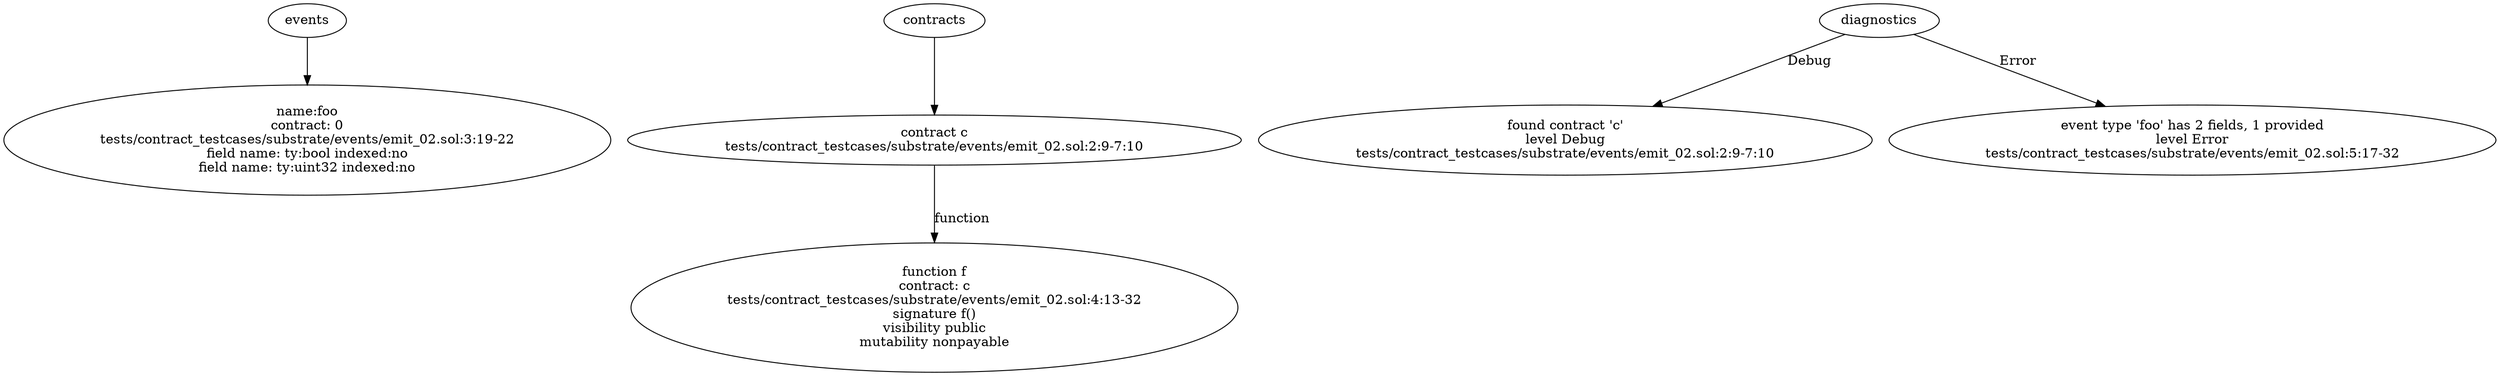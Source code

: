 strict digraph "tests/contract_testcases/substrate/events/emit_02.sol" {
	foo [label="name:foo\ncontract: 0\ntests/contract_testcases/substrate/events/emit_02.sol:3:19-22\nfield name: ty:bool indexed:no\nfield name: ty:uint32 indexed:no"]
	contract [label="contract c\ntests/contract_testcases/substrate/events/emit_02.sol:2:9-7:10"]
	f [label="function f\ncontract: c\ntests/contract_testcases/substrate/events/emit_02.sol:4:13-32\nsignature f()\nvisibility public\nmutability nonpayable"]
	diagnostic [label="found contract 'c'\nlevel Debug\ntests/contract_testcases/substrate/events/emit_02.sol:2:9-7:10"]
	diagnostic_7 [label="event type 'foo' has 2 fields, 1 provided\nlevel Error\ntests/contract_testcases/substrate/events/emit_02.sol:5:17-32"]
	events -> foo
	contracts -> contract
	contract -> f [label="function"]
	diagnostics -> diagnostic [label="Debug"]
	diagnostics -> diagnostic_7 [label="Error"]
}
